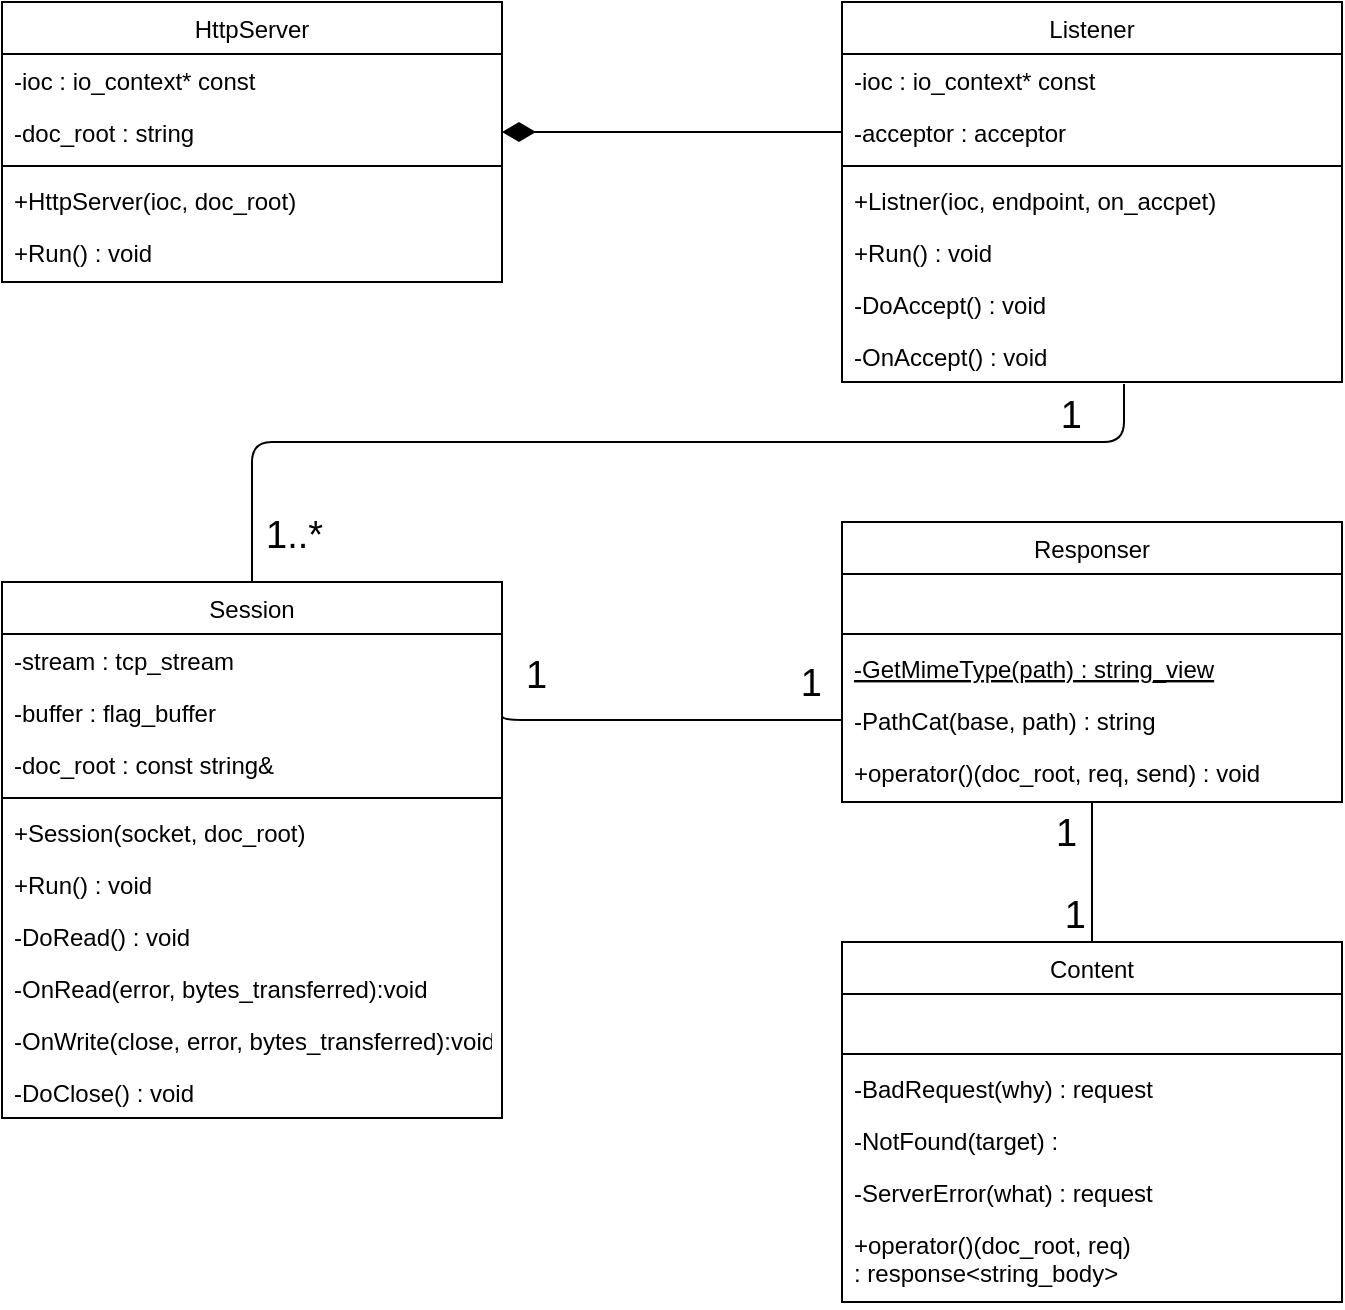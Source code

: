 <mxfile version="12.4.8" type="device"><diagram id="C5RBs43oDa-KdzZeNtuy" name="Page-1"><mxGraphModel dx="782" dy="657" grid="1" gridSize="10" guides="1" tooltips="1" connect="1" arrows="1" fold="1" page="1" pageScale="1" pageWidth="827" pageHeight="1169" math="0" shadow="0"><root><mxCell id="WIyWlLk6GJQsqaUBKTNV-0"/><mxCell id="WIyWlLk6GJQsqaUBKTNV-1" parent="WIyWlLk6GJQsqaUBKTNV-0"/><mxCell id="zkfFHV4jXpPFQw0GAbJ--0" value="HttpServer" style="swimlane;fontStyle=0;align=center;verticalAlign=top;childLayout=stackLayout;horizontal=1;startSize=26;horizontalStack=0;resizeParent=1;resizeLast=0;collapsible=1;marginBottom=0;rounded=0;shadow=0;strokeWidth=1;" parent="WIyWlLk6GJQsqaUBKTNV-1" vertex="1"><mxGeometry x="30" y="40" width="250" height="140" as="geometry"><mxRectangle x="230" y="140" width="160" height="26" as="alternateBounds"/></mxGeometry></mxCell><mxCell id="4K5Yx-f2EtG6eBVjj_oE-13" value="-ioc : io_context* const " style="text;align=left;verticalAlign=top;spacingLeft=4;spacingRight=4;overflow=hidden;rotatable=0;points=[[0,0.5],[1,0.5]];portConstraint=eastwest;" parent="zkfFHV4jXpPFQw0GAbJ--0" vertex="1"><mxGeometry y="26" width="250" height="26" as="geometry"/></mxCell><mxCell id="4K5Yx-f2EtG6eBVjj_oE-9" value="-doc_root : string" style="text;align=left;verticalAlign=top;spacingLeft=4;spacingRight=4;overflow=hidden;rotatable=0;points=[[0,0.5],[1,0.5]];portConstraint=eastwest;" parent="zkfFHV4jXpPFQw0GAbJ--0" vertex="1"><mxGeometry y="52" width="250" height="26" as="geometry"/></mxCell><mxCell id="zkfFHV4jXpPFQw0GAbJ--4" value="" style="line;html=1;strokeWidth=1;align=left;verticalAlign=middle;spacingTop=-1;spacingLeft=3;spacingRight=3;rotatable=0;labelPosition=right;points=[];portConstraint=eastwest;" parent="zkfFHV4jXpPFQw0GAbJ--0" vertex="1"><mxGeometry y="78" width="250" height="8" as="geometry"/></mxCell><mxCell id="4K5Yx-f2EtG6eBVjj_oE-10" value="+HttpServer(ioc, doc_root)" style="text;align=left;verticalAlign=top;spacingLeft=4;spacingRight=4;overflow=hidden;rotatable=0;points=[[0,0.5],[1,0.5]];portConstraint=eastwest;" parent="zkfFHV4jXpPFQw0GAbJ--0" vertex="1"><mxGeometry y="86" width="250" height="26" as="geometry"/></mxCell><mxCell id="zkfFHV4jXpPFQw0GAbJ--5" value="+Run() : void" style="text;align=left;verticalAlign=top;spacingLeft=4;spacingRight=4;overflow=hidden;rotatable=0;points=[[0,0.5],[1,0.5]];portConstraint=eastwest;" parent="zkfFHV4jXpPFQw0GAbJ--0" vertex="1"><mxGeometry y="112" width="250" height="26" as="geometry"/></mxCell><mxCell id="zkfFHV4jXpPFQw0GAbJ--6" value="Session" style="swimlane;fontStyle=0;align=center;verticalAlign=top;childLayout=stackLayout;horizontal=1;startSize=26;horizontalStack=0;resizeParent=1;resizeLast=0;collapsible=1;marginBottom=0;rounded=0;shadow=0;strokeWidth=1;" parent="WIyWlLk6GJQsqaUBKTNV-1" vertex="1"><mxGeometry x="30" y="330" width="250" height="268" as="geometry"><mxRectangle x="130" y="380" width="160" height="26" as="alternateBounds"/></mxGeometry></mxCell><mxCell id="4K5Yx-f2EtG6eBVjj_oE-23" value="-stream : tcp_stream" style="text;align=left;verticalAlign=top;spacingLeft=4;spacingRight=4;overflow=hidden;rotatable=0;points=[[0,0.5],[1,0.5]];portConstraint=eastwest;rounded=0;shadow=0;html=0;" parent="zkfFHV4jXpPFQw0GAbJ--6" vertex="1"><mxGeometry y="26" width="250" height="26" as="geometry"/></mxCell><mxCell id="Xt-TV_5wZQYUb-zdn-Bg-3" value="-buffer : flag_buffer" style="text;align=left;verticalAlign=top;spacingLeft=4;spacingRight=4;overflow=hidden;rotatable=0;points=[[0,0.5],[1,0.5]];portConstraint=eastwest;rounded=0;shadow=0;html=0;" vertex="1" parent="zkfFHV4jXpPFQw0GAbJ--6"><mxGeometry y="52" width="250" height="26" as="geometry"/></mxCell><mxCell id="zkfFHV4jXpPFQw0GAbJ--8" value="-doc_root : const string&amp;" style="text;align=left;verticalAlign=top;spacingLeft=4;spacingRight=4;overflow=hidden;rotatable=0;points=[[0,0.5],[1,0.5]];portConstraint=eastwest;rounded=0;shadow=0;html=0;" parent="zkfFHV4jXpPFQw0GAbJ--6" vertex="1"><mxGeometry y="78" width="250" height="26" as="geometry"/></mxCell><mxCell id="zkfFHV4jXpPFQw0GAbJ--9" value="" style="line;html=1;strokeWidth=1;align=left;verticalAlign=middle;spacingTop=-1;spacingLeft=3;spacingRight=3;rotatable=0;labelPosition=right;points=[];portConstraint=eastwest;" parent="zkfFHV4jXpPFQw0GAbJ--6" vertex="1"><mxGeometry y="104" width="250" height="8" as="geometry"/></mxCell><mxCell id="zkfFHV4jXpPFQw0GAbJ--10" value="+Session(socket, doc_root)" style="text;align=left;verticalAlign=top;spacingLeft=4;spacingRight=4;overflow=hidden;rotatable=0;points=[[0,0.5],[1,0.5]];portConstraint=eastwest;fontStyle=0" parent="zkfFHV4jXpPFQw0GAbJ--6" vertex="1"><mxGeometry y="112" width="250" height="26" as="geometry"/></mxCell><mxCell id="Xt-TV_5wZQYUb-zdn-Bg-4" value="+Run() : void" style="text;align=left;verticalAlign=top;spacingLeft=4;spacingRight=4;overflow=hidden;rotatable=0;points=[[0,0.5],[1,0.5]];portConstraint=eastwest;fontStyle=0" vertex="1" parent="zkfFHV4jXpPFQw0GAbJ--6"><mxGeometry y="138" width="250" height="26" as="geometry"/></mxCell><mxCell id="Xt-TV_5wZQYUb-zdn-Bg-5" value="-DoRead() : void" style="text;align=left;verticalAlign=top;spacingLeft=4;spacingRight=4;overflow=hidden;rotatable=0;points=[[0,0.5],[1,0.5]];portConstraint=eastwest;fontStyle=0" vertex="1" parent="zkfFHV4jXpPFQw0GAbJ--6"><mxGeometry y="164" width="250" height="26" as="geometry"/></mxCell><mxCell id="Xt-TV_5wZQYUb-zdn-Bg-6" value="-OnRead(error, bytes_transferred):void" style="text;align=left;verticalAlign=top;spacingLeft=4;spacingRight=4;overflow=hidden;rotatable=0;points=[[0,0.5],[1,0.5]];portConstraint=eastwest;fontStyle=0" vertex="1" parent="zkfFHV4jXpPFQw0GAbJ--6"><mxGeometry y="190" width="250" height="26" as="geometry"/></mxCell><mxCell id="Xt-TV_5wZQYUb-zdn-Bg-7" value="-OnWrite(close, error, bytes_transferred):void" style="text;align=left;verticalAlign=top;spacingLeft=4;spacingRight=4;overflow=hidden;rotatable=0;points=[[0,0.5],[1,0.5]];portConstraint=eastwest;fontStyle=0" vertex="1" parent="zkfFHV4jXpPFQw0GAbJ--6"><mxGeometry y="216" width="250" height="26" as="geometry"/></mxCell><mxCell id="Xt-TV_5wZQYUb-zdn-Bg-8" value="-DoClose() : void" style="text;align=left;verticalAlign=top;spacingLeft=4;spacingRight=4;overflow=hidden;rotatable=0;points=[[0,0.5],[1,0.5]];portConstraint=eastwest;fontStyle=0" vertex="1" parent="zkfFHV4jXpPFQw0GAbJ--6"><mxGeometry y="242" width="250" height="26" as="geometry"/></mxCell><mxCell id="zkfFHV4jXpPFQw0GAbJ--17" value="Listener" style="swimlane;fontStyle=0;align=center;verticalAlign=top;childLayout=stackLayout;horizontal=1;startSize=26;horizontalStack=0;resizeParent=1;resizeLast=0;collapsible=1;marginBottom=0;rounded=0;shadow=0;strokeWidth=1;" parent="WIyWlLk6GJQsqaUBKTNV-1" vertex="1"><mxGeometry x="450" y="40" width="250" height="190" as="geometry"><mxRectangle x="550" y="140" width="160" height="26" as="alternateBounds"/></mxGeometry></mxCell><mxCell id="zkfFHV4jXpPFQw0GAbJ--18" value="-ioc : io_context* const" style="text;align=left;verticalAlign=top;spacingLeft=4;spacingRight=4;overflow=hidden;rotatable=0;points=[[0,0.5],[1,0.5]];portConstraint=eastwest;" parent="zkfFHV4jXpPFQw0GAbJ--17" vertex="1"><mxGeometry y="26" width="250" height="26" as="geometry"/></mxCell><mxCell id="zkfFHV4jXpPFQw0GAbJ--19" value="-acceptor : acceptor" style="text;align=left;verticalAlign=top;spacingLeft=4;spacingRight=4;overflow=hidden;rotatable=0;points=[[0,0.5],[1,0.5]];portConstraint=eastwest;rounded=0;shadow=0;html=0;" parent="zkfFHV4jXpPFQw0GAbJ--17" vertex="1"><mxGeometry y="52" width="250" height="26" as="geometry"/></mxCell><mxCell id="zkfFHV4jXpPFQw0GAbJ--23" value="" style="line;html=1;strokeWidth=1;align=left;verticalAlign=middle;spacingTop=-1;spacingLeft=3;spacingRight=3;rotatable=0;labelPosition=right;points=[];portConstraint=eastwest;" parent="zkfFHV4jXpPFQw0GAbJ--17" vertex="1"><mxGeometry y="78" width="250" height="8" as="geometry"/></mxCell><mxCell id="zkfFHV4jXpPFQw0GAbJ--24" value="+Listner(ioc, endpoint, on_accpet)" style="text;align=left;verticalAlign=top;spacingLeft=4;spacingRight=4;overflow=hidden;rotatable=0;points=[[0,0.5],[1,0.5]];portConstraint=eastwest;" parent="zkfFHV4jXpPFQw0GAbJ--17" vertex="1"><mxGeometry y="86" width="250" height="26" as="geometry"/></mxCell><mxCell id="4K5Yx-f2EtG6eBVjj_oE-16" value="+Run() : void" style="text;align=left;verticalAlign=top;spacingLeft=4;spacingRight=4;overflow=hidden;rotatable=0;points=[[0,0.5],[1,0.5]];portConstraint=eastwest;" parent="zkfFHV4jXpPFQw0GAbJ--17" vertex="1"><mxGeometry y="112" width="250" height="26" as="geometry"/></mxCell><mxCell id="Xt-TV_5wZQYUb-zdn-Bg-1" value="-DoAccept() : void" style="text;align=left;verticalAlign=top;spacingLeft=4;spacingRight=4;overflow=hidden;rotatable=0;points=[[0,0.5],[1,0.5]];portConstraint=eastwest;" vertex="1" parent="zkfFHV4jXpPFQw0GAbJ--17"><mxGeometry y="138" width="250" height="26" as="geometry"/></mxCell><mxCell id="Xt-TV_5wZQYUb-zdn-Bg-2" value="-OnAccept() : void" style="text;align=left;verticalAlign=top;spacingLeft=4;spacingRight=4;overflow=hidden;rotatable=0;points=[[0,0.5],[1,0.5]];portConstraint=eastwest;" vertex="1" parent="zkfFHV4jXpPFQw0GAbJ--17"><mxGeometry y="164" width="250" height="26" as="geometry"/></mxCell><mxCell id="4K5Yx-f2EtG6eBVjj_oE-0" value="Responser" style="swimlane;fontStyle=0;align=center;verticalAlign=top;childLayout=stackLayout;horizontal=1;startSize=26;horizontalStack=0;resizeParent=1;resizeLast=0;collapsible=1;marginBottom=0;rounded=0;shadow=0;strokeWidth=1;" parent="WIyWlLk6GJQsqaUBKTNV-1" vertex="1"><mxGeometry x="450" y="300" width="250" height="140" as="geometry"><mxRectangle x="130" y="380" width="160" height="26" as="alternateBounds"/></mxGeometry></mxCell><mxCell id="4K5Yx-f2EtG6eBVjj_oE-2" value="  " style="text;align=left;verticalAlign=top;spacingLeft=4;spacingRight=4;overflow=hidden;rotatable=0;points=[[0,0.5],[1,0.5]];portConstraint=eastwest;rounded=0;shadow=0;html=0;" parent="4K5Yx-f2EtG6eBVjj_oE-0" vertex="1"><mxGeometry y="26" width="250" height="26" as="geometry"/></mxCell><mxCell id="4K5Yx-f2EtG6eBVjj_oE-3" value="" style="line;html=1;strokeWidth=1;align=left;verticalAlign=middle;spacingTop=-1;spacingLeft=3;spacingRight=3;rotatable=0;labelPosition=right;points=[];portConstraint=eastwest;" parent="4K5Yx-f2EtG6eBVjj_oE-0" vertex="1"><mxGeometry y="52" width="250" height="8" as="geometry"/></mxCell><mxCell id="4K5Yx-f2EtG6eBVjj_oE-4" value="-GetMimeType(path) : string_view" style="text;align=left;verticalAlign=top;spacingLeft=4;spacingRight=4;overflow=hidden;rotatable=0;points=[[0,0.5],[1,0.5]];portConstraint=eastwest;fontStyle=4" parent="4K5Yx-f2EtG6eBVjj_oE-0" vertex="1"><mxGeometry y="60" width="250" height="26" as="geometry"/></mxCell><mxCell id="4K5Yx-f2EtG6eBVjj_oE-5" value="-PathCat(base, path) : string" style="text;align=left;verticalAlign=top;spacingLeft=4;spacingRight=4;overflow=hidden;rotatable=0;points=[[0,0.5],[1,0.5]];portConstraint=eastwest;" parent="4K5Yx-f2EtG6eBVjj_oE-0" vertex="1"><mxGeometry y="86" width="250" height="26" as="geometry"/></mxCell><mxCell id="d_YaG7PMhuHiVZiDJG3x-0" value="+operator()(doc_root, req, send) : void" style="text;align=left;verticalAlign=top;spacingLeft=4;spacingRight=4;overflow=hidden;rotatable=0;points=[[0,0.5],[1,0.5]];portConstraint=eastwest;" parent="4K5Yx-f2EtG6eBVjj_oE-0" vertex="1"><mxGeometry y="112" width="250" height="26" as="geometry"/></mxCell><mxCell id="4K5Yx-f2EtG6eBVjj_oE-22" value="" style="endArrow=none;html=1;endSize=12;startArrow=diamondThin;startSize=14;startFill=1;edgeStyle=orthogonalEdgeStyle;align=left;verticalAlign=bottom;endFill=0;exitX=1;exitY=0.5;exitDx=0;exitDy=0;" parent="WIyWlLk6GJQsqaUBKTNV-1" source="4K5Yx-f2EtG6eBVjj_oE-9" edge="1"><mxGeometry x="-0.336" y="105" relative="1" as="geometry"><mxPoint x="300" y="139" as="sourcePoint"/><mxPoint x="450" y="105" as="targetPoint"/><mxPoint as="offset"/></mxGeometry></mxCell><mxCell id="Pj_-kqSxL5ANI0DvVKhj-1" value="Content" style="swimlane;fontStyle=0;align=center;verticalAlign=top;childLayout=stackLayout;horizontal=1;startSize=26;horizontalStack=0;resizeParent=1;resizeLast=0;collapsible=1;marginBottom=0;rounded=0;shadow=0;strokeWidth=1;" parent="WIyWlLk6GJQsqaUBKTNV-1" vertex="1"><mxGeometry x="450" y="510" width="250" height="180" as="geometry"><mxRectangle x="130" y="380" width="160" height="26" as="alternateBounds"/></mxGeometry></mxCell><mxCell id="Pj_-kqSxL5ANI0DvVKhj-2" value=" " style="text;align=left;verticalAlign=top;spacingLeft=4;spacingRight=4;overflow=hidden;rotatable=0;points=[[0,0.5],[1,0.5]];portConstraint=eastwest;rounded=0;shadow=0;html=0;" parent="Pj_-kqSxL5ANI0DvVKhj-1" vertex="1"><mxGeometry y="26" width="250" height="26" as="geometry"/></mxCell><mxCell id="Pj_-kqSxL5ANI0DvVKhj-3" value="" style="line;html=1;strokeWidth=1;align=left;verticalAlign=middle;spacingTop=-1;spacingLeft=3;spacingRight=3;rotatable=0;labelPosition=right;points=[];portConstraint=eastwest;" parent="Pj_-kqSxL5ANI0DvVKhj-1" vertex="1"><mxGeometry y="52" width="250" height="8" as="geometry"/></mxCell><mxCell id="Pj_-kqSxL5ANI0DvVKhj-4" value="-BadRequest(why) : request" style="text;align=left;verticalAlign=top;spacingLeft=4;spacingRight=4;overflow=hidden;rotatable=0;points=[[0,0.5],[1,0.5]];portConstraint=eastwest;fontStyle=0;fontFamily=Helvetica;" parent="Pj_-kqSxL5ANI0DvVKhj-1" vertex="1"><mxGeometry y="60" width="250" height="26" as="geometry"/></mxCell><mxCell id="Pj_-kqSxL5ANI0DvVKhj-13" value="-NotFound(target) : " style="text;align=left;verticalAlign=top;spacingLeft=4;spacingRight=4;overflow=hidden;rotatable=0;points=[[0,0.5],[1,0.5]];portConstraint=eastwest;fontStyle=0;fontFamily=Helvetica;" parent="Pj_-kqSxL5ANI0DvVKhj-1" vertex="1"><mxGeometry y="86" width="250" height="26" as="geometry"/></mxCell><mxCell id="Pj_-kqSxL5ANI0DvVKhj-14" value="-ServerError(what) : request" style="text;align=left;verticalAlign=top;spacingLeft=4;spacingRight=4;overflow=hidden;rotatable=0;points=[[0,0.5],[1,0.5]];portConstraint=eastwest;fontStyle=0;fontFamily=Helvetica;" parent="Pj_-kqSxL5ANI0DvVKhj-1" vertex="1"><mxGeometry y="112" width="250" height="26" as="geometry"/></mxCell><mxCell id="Pj_-kqSxL5ANI0DvVKhj-6" value="+operator()(doc_root, req) &#10;: response&lt;string_body&gt;" style="text;align=left;verticalAlign=top;spacingLeft=4;spacingRight=4;overflow=hidden;rotatable=0;points=[[0,0.5],[1,0.5]];portConstraint=eastwest;" parent="Pj_-kqSxL5ANI0DvVKhj-1" vertex="1"><mxGeometry y="138" width="250" height="42" as="geometry"/></mxCell><mxCell id="Xt-TV_5wZQYUb-zdn-Bg-9" value="" style="endArrow=none;html=1;edgeStyle=orthogonalEdgeStyle;exitX=0.5;exitY=0;exitDx=0;exitDy=0;entryX=0.564;entryY=1.038;entryDx=0;entryDy=0;entryPerimeter=0;" edge="1" parent="WIyWlLk6GJQsqaUBKTNV-1" source="zkfFHV4jXpPFQw0GAbJ--6" target="Xt-TV_5wZQYUb-zdn-Bg-2"><mxGeometry relative="1" as="geometry"><mxPoint x="30" y="770" as="sourcePoint"/><mxPoint x="190" y="770" as="targetPoint"/><Array as="points"><mxPoint x="155" y="260"/><mxPoint x="591" y="260"/></Array></mxGeometry></mxCell><mxCell id="Xt-TV_5wZQYUb-zdn-Bg-10" value="&lt;font style=&quot;font-size: 19px&quot;&gt;1..*&lt;/font&gt;" style="resizable=0;html=1;align=left;verticalAlign=bottom;labelBackgroundColor=#ffffff;fontSize=10;" connectable="0" vertex="1" parent="Xt-TV_5wZQYUb-zdn-Bg-9"><mxGeometry x="-1" relative="1" as="geometry"><mxPoint x="5" y="-10" as="offset"/></mxGeometry></mxCell><mxCell id="Xt-TV_5wZQYUb-zdn-Bg-11" value="&lt;font style=&quot;font-size: 19px&quot;&gt;1&lt;/font&gt;" style="resizable=0;html=1;align=right;verticalAlign=bottom;labelBackgroundColor=#ffffff;fontSize=11;" connectable="0" vertex="1" parent="Xt-TV_5wZQYUb-zdn-Bg-9"><mxGeometry x="1" relative="1" as="geometry"><mxPoint x="-21" y="29" as="offset"/></mxGeometry></mxCell><mxCell id="Xt-TV_5wZQYUb-zdn-Bg-12" value="" style="endArrow=none;html=1;edgeStyle=orthogonalEdgeStyle;exitX=1;exitY=0.5;exitDx=0;exitDy=0;entryX=0;entryY=0.5;entryDx=0;entryDy=0;" edge="1" parent="WIyWlLk6GJQsqaUBKTNV-1" source="Xt-TV_5wZQYUb-zdn-Bg-3" target="4K5Yx-f2EtG6eBVjj_oE-5"><mxGeometry relative="1" as="geometry"><mxPoint x="302" y="360" as="sourcePoint"/><mxPoint x="410" y="455" as="targetPoint"/><Array as="points"><mxPoint x="280" y="399"/></Array></mxGeometry></mxCell><mxCell id="Xt-TV_5wZQYUb-zdn-Bg-13" value="&lt;font style=&quot;font-size: 19px&quot;&gt;1&lt;/font&gt;" style="resizable=0;html=1;align=left;verticalAlign=bottom;labelBackgroundColor=#ffffff;fontSize=10;" connectable="0" vertex="1" parent="Xt-TV_5wZQYUb-zdn-Bg-12"><mxGeometry x="-1" relative="1" as="geometry"><mxPoint x="10" y="-5" as="offset"/></mxGeometry></mxCell><mxCell id="Xt-TV_5wZQYUb-zdn-Bg-14" value="&lt;font style=&quot;font-size: 19px&quot;&gt;1&lt;/font&gt;" style="resizable=0;html=1;align=right;verticalAlign=bottom;labelBackgroundColor=#ffffff;fontSize=11;" connectable="0" vertex="1" parent="Xt-TV_5wZQYUb-zdn-Bg-12"><mxGeometry x="1" relative="1" as="geometry"><mxPoint x="-10" y="-5" as="offset"/></mxGeometry></mxCell><mxCell id="Xt-TV_5wZQYUb-zdn-Bg-15" value="" style="endArrow=none;html=1;edgeStyle=orthogonalEdgeStyle;entryX=0.5;entryY=0;entryDx=0;entryDy=0;exitX=0.5;exitY=1;exitDx=0;exitDy=0;" edge="1" parent="WIyWlLk6GJQsqaUBKTNV-1" source="4K5Yx-f2EtG6eBVjj_oE-0" target="Pj_-kqSxL5ANI0DvVKhj-1"><mxGeometry relative="1" as="geometry"><mxPoint x="520" y="450" as="sourcePoint"/><mxPoint x="580" y="540" as="targetPoint"/></mxGeometry></mxCell><mxCell id="Xt-TV_5wZQYUb-zdn-Bg-16" value="&lt;font style=&quot;font-size: 19px&quot;&gt;1&lt;/font&gt;" style="resizable=0;html=1;align=left;verticalAlign=bottom;labelBackgroundColor=#ffffff;fontSize=10;" connectable="0" vertex="1" parent="Xt-TV_5wZQYUb-zdn-Bg-15"><mxGeometry x="-1" relative="1" as="geometry"><mxPoint x="-20" y="29" as="offset"/></mxGeometry></mxCell><mxCell id="Xt-TV_5wZQYUb-zdn-Bg-17" value="&lt;font style=&quot;font-size: 19px&quot;&gt;1&lt;/font&gt;" style="resizable=0;html=1;align=right;verticalAlign=bottom;labelBackgroundColor=#ffffff;fontSize=11;" connectable="0" vertex="1" parent="Xt-TV_5wZQYUb-zdn-Bg-15"><mxGeometry x="1" relative="1" as="geometry"><mxPoint x="-3" as="offset"/></mxGeometry></mxCell></root></mxGraphModel></diagram></mxfile>